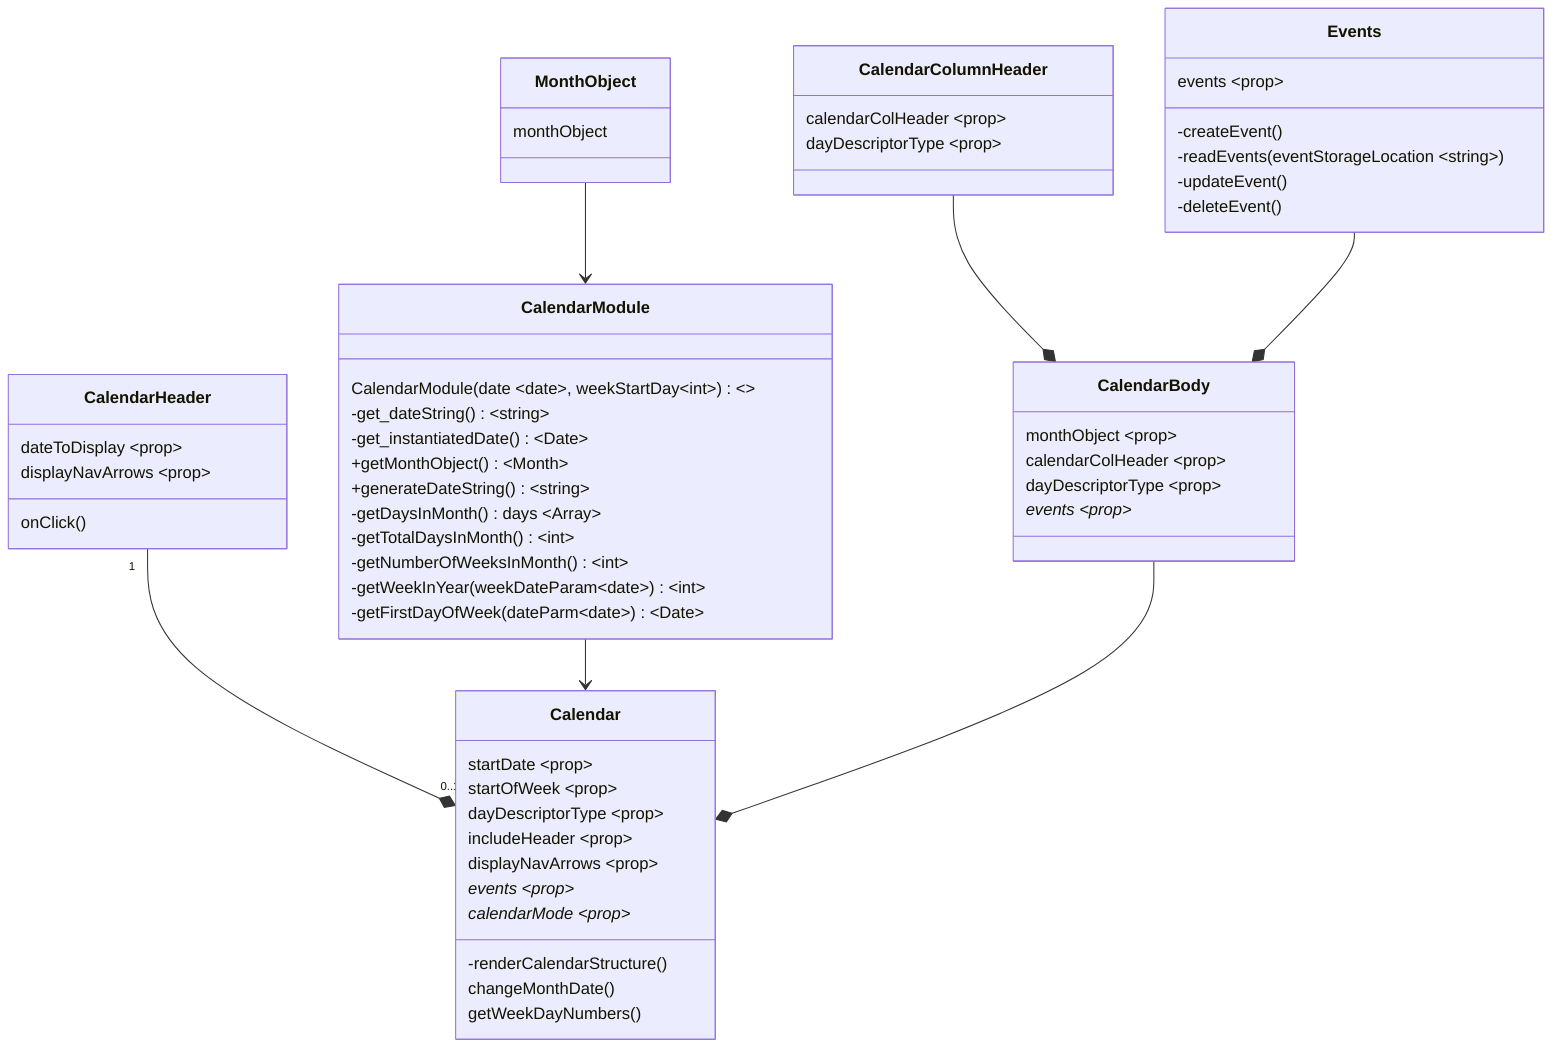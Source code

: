 classDiagram
CalendarHeader "1" --* "0..1" Calendar
MonthObject --> CalendarModule
CalendarModule --> Calendar
CalendarColumnHeader --* CalendarBody
CalendarBody --* Calendar
Events --* CalendarBody

class MonthObject{
monthObject
}

class CalendarModule{
CalendarModule(date ~date~, weekStartDay~int~)<<Constructor>>
-get_dateString() ~string~
-get_instantiatedDate() ~Date~
+getMonthObject() ~Month~
+generateDateString() ~string~
-getDaysInMonth() days ~Array~
-getTotalDaysInMonth() ~int~
-getNumberOfWeeksInMonth() ~int~
-getWeekInYear(weekDateParam~date~) ~int~
-getFirstDayOfWeek(dateParm~date~) ~Date~
}

class CalendarColumnHeader{
calendarColHeader ~prop~
dayDescriptorType ~prop~
}

class CalendarBody{
monthObject ~prop~
calendarColHeader ~prop~
dayDescriptorType ~prop~
events ~prop~*
 }

class Events{
events ~prop~
-createEvent()
-readEvents(eventStorageLocation ~string~)
-updateEvent()
-deleteEvent()
}


class CalendarHeader{
dateToDisplay ~prop~
displayNavArrows ~prop~
onClick()
}


class Calendar{
startDate ~prop~
startOfWeek ~prop~
dayDescriptorType ~prop~
includeHeader ~prop~
displayNavArrows ~prop~
events ~prop~*
calendarMode ~prop~*

-renderCalendarStructure()
changeMonthDate()
getWeekDayNumbers()
}